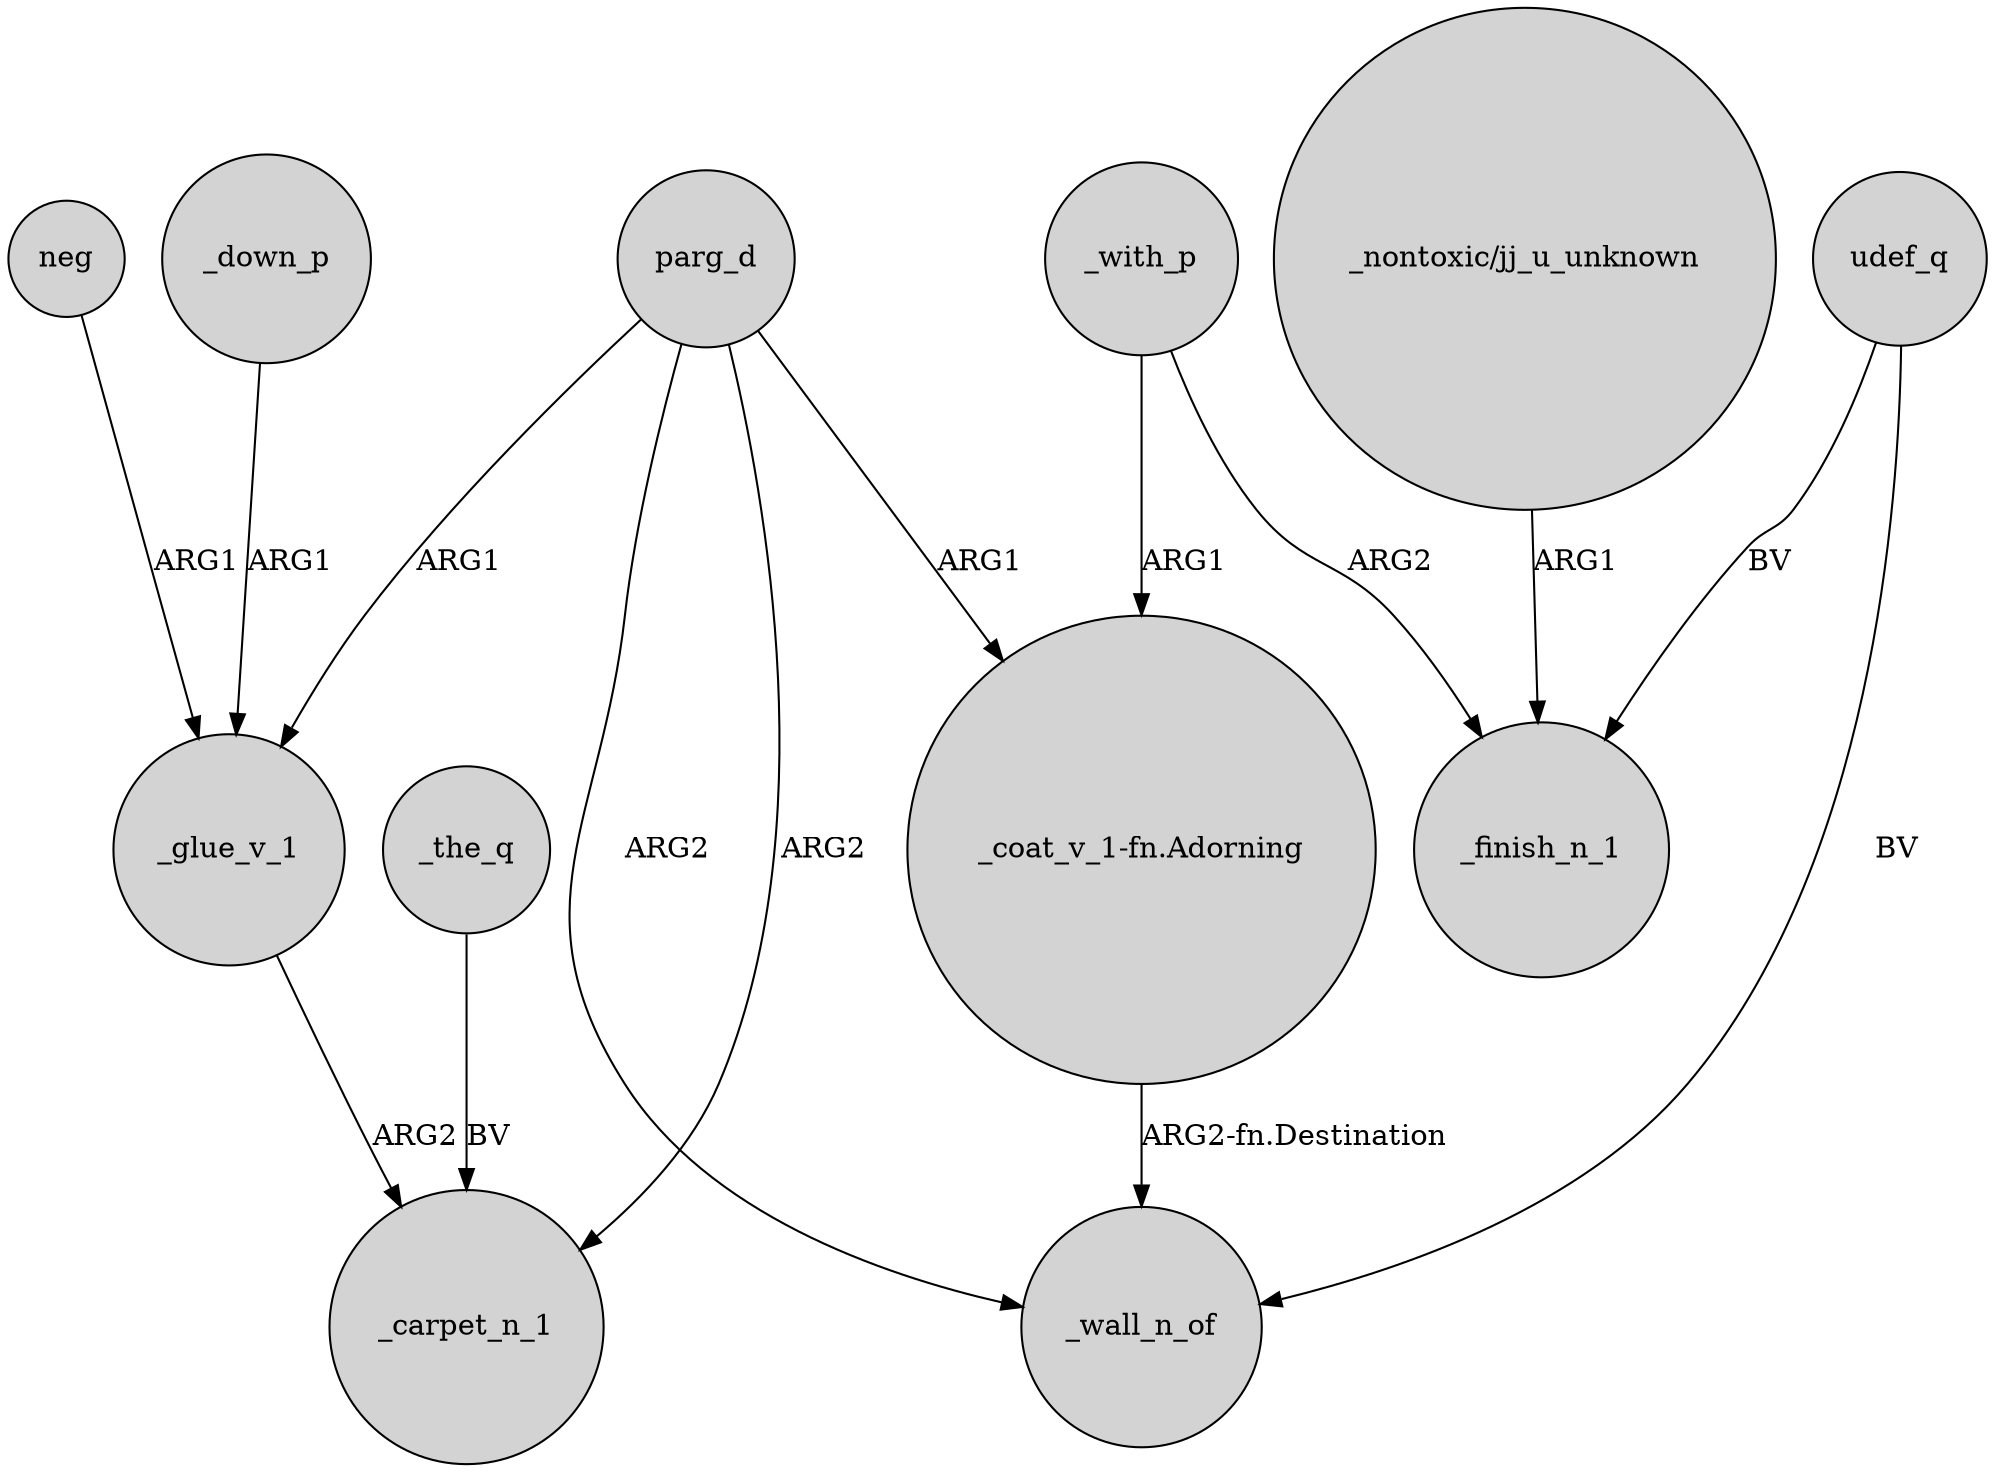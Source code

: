 digraph {
	node [shape=circle style=filled]
	parg_d -> _carpet_n_1 [label=ARG2]
	udef_q -> _finish_n_1 [label=BV]
	_the_q -> _carpet_n_1 [label=BV]
	_with_p -> _finish_n_1 [label=ARG2]
	parg_d -> _glue_v_1 [label=ARG1]
	_down_p -> _glue_v_1 [label=ARG1]
	parg_d -> "_coat_v_1-fn.Adorning" [label=ARG1]
	"_nontoxic/jj_u_unknown" -> _finish_n_1 [label=ARG1]
	neg -> _glue_v_1 [label=ARG1]
	udef_q -> _wall_n_of [label=BV]
	_with_p -> "_coat_v_1-fn.Adorning" [label=ARG1]
	"_coat_v_1-fn.Adorning" -> _wall_n_of [label="ARG2-fn.Destination"]
	parg_d -> _wall_n_of [label=ARG2]
	_glue_v_1 -> _carpet_n_1 [label=ARG2]
}

